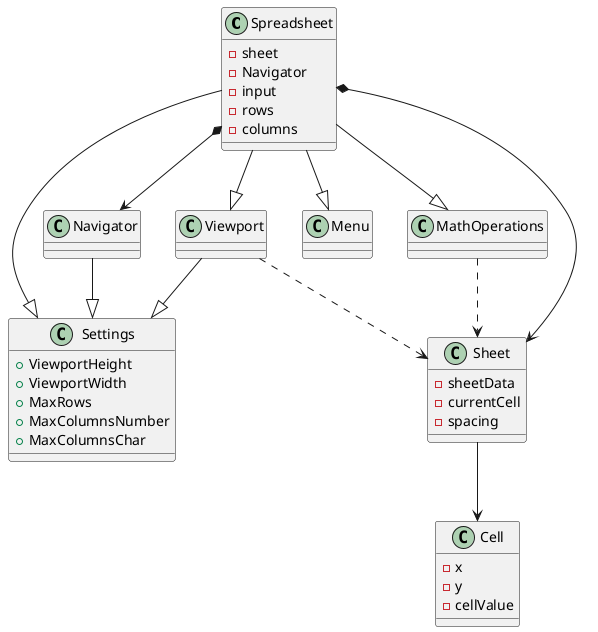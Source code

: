 @startuml

@startuml
class Spreadsheet {
    - sheet
    - Navigator
    - input
    - rows
    - columns
}

class Cell {
    - x
    - y
    - cellValue
}

class MathOperations

class Menu

class Navigator

class Settings{
    +ViewportHeight
    +ViewportWidth
    +MaxRows
    +MaxColumnsNumber 
    +MaxColumnsChar
}

class Sheet {
    - sheetData
    - currentCell
    - spacing
}

class Viewport

Spreadsheet *-d-> Sheet
Spreadsheet *--> Navigator
Spreadsheet --down-|> Settings
Spreadsheet --|> Viewport
Spreadsheet --|> MathOperations
Spreadsheet --|> Menu
Navigator --|> Settings
Viewport ..> Sheet
Viewport -|> Settings
MathOperations ..> Sheet
Sheet -d-> Cell

@enduml
